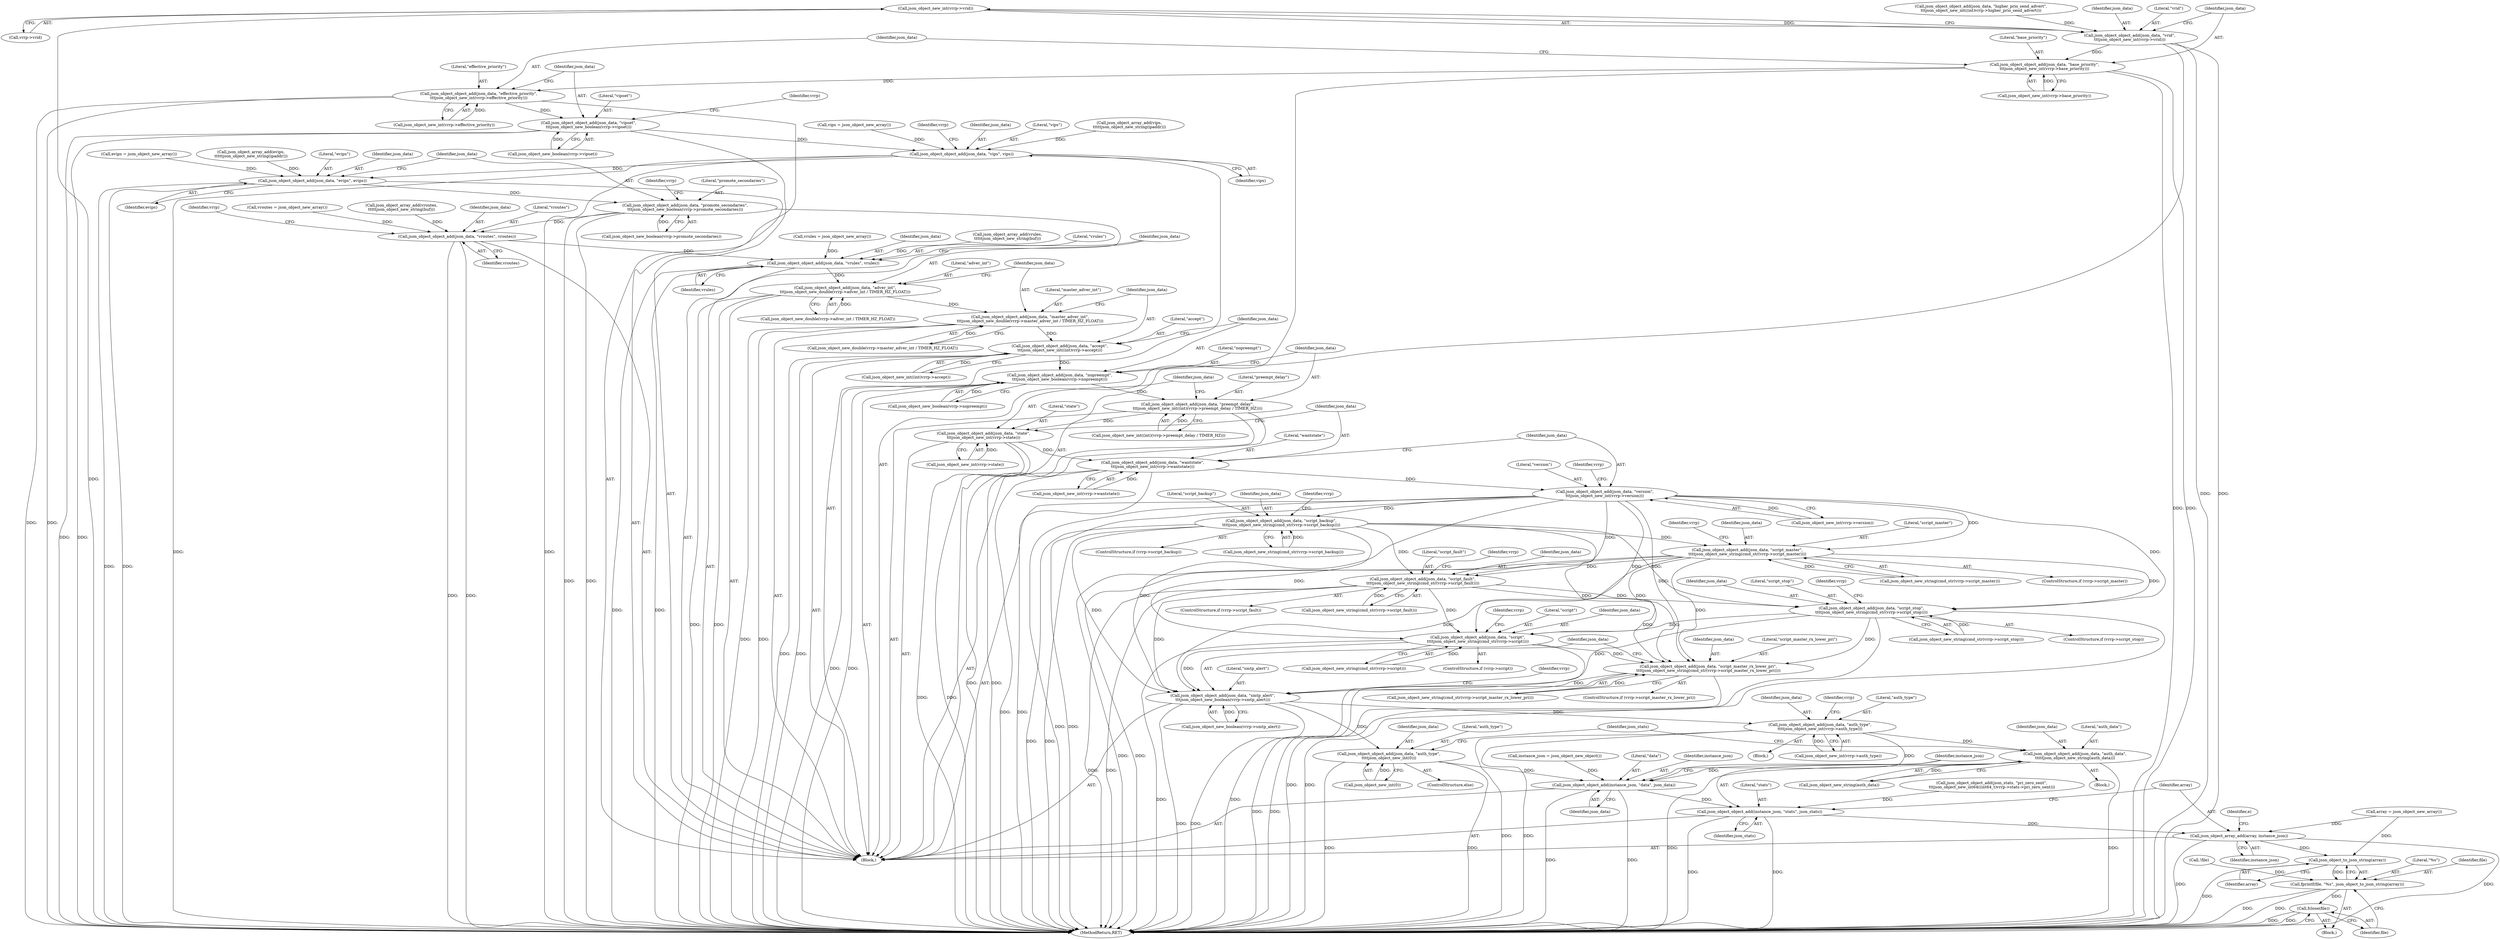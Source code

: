 digraph "0_keepalived_04f2d32871bb3b11d7dc024039952f2fe2750306_3@pointer" {
"1000399" [label="(Call,json_object_new_int(vrrp->vrid))"];
"1000396" [label="(Call,json_object_object_add(json_data, \"vrid\",\n\t\t\tjson_object_new_int(vrrp->vrid)))"];
"1000403" [label="(Call,json_object_object_add(json_data, \"base_priority\",\n\t\t\tjson_object_new_int(vrrp->base_priority)))"];
"1000410" [label="(Call,json_object_object_add(json_data, \"effective_priority\",\n\t\t\tjson_object_new_int(vrrp->effective_priority)))"];
"1000417" [label="(Call,json_object_object_add(json_data, \"vipset\",\n\t\t\tjson_object_new_boolean(vrrp->vipset)))"];
"1000468" [label="(Call,json_object_object_add(json_data, \"vips\", vips))"];
"1000516" [label="(Call,json_object_object_add(json_data, \"evips\", evips))"];
"1000520" [label="(Call,json_object_object_add(json_data, \"promote_secondaries\",\n\t\t\tjson_object_new_boolean(vrrp->promote_secondaries)))"];
"1000563" [label="(Call,json_object_object_add(json_data, \"vroutes\", vroutes))"];
"1000603" [label="(Call,json_object_object_add(json_data, \"vrules\", vrules))"];
"1000607" [label="(Call,json_object_object_add(json_data, \"adver_int\",\n\t\t\tjson_object_new_double(vrrp->adver_int / TIMER_HZ_FLOAT)))"];
"1000616" [label="(Call,json_object_object_add(json_data, \"master_adver_int\",\n\t\t\tjson_object_new_double(vrrp->master_adver_int / TIMER_HZ_FLOAT)))"];
"1000625" [label="(Call,json_object_object_add(json_data, \"accept\",\n\t\t\tjson_object_new_int((int)vrrp->accept)))"];
"1000634" [label="(Call,json_object_object_add(json_data, \"nopreempt\",\n\t\t\tjson_object_new_boolean(vrrp->nopreempt)))"];
"1000641" [label="(Call,json_object_object_add(json_data, \"preempt_delay\",\n\t\t\tjson_object_new_int((int)(vrrp->preempt_delay / TIMER_HZ))))"];
"1000652" [label="(Call,json_object_object_add(json_data, \"state\",\n\t\t\tjson_object_new_int(vrrp->state)))"];
"1000659" [label="(Call,json_object_object_add(json_data, \"wantstate\",\n\t\t\tjson_object_new_int(vrrp->wantstate)))"];
"1000666" [label="(Call,json_object_object_add(json_data, \"version\",\n\t\t\tjson_object_new_int(vrrp->version)))"];
"1000677" [label="(Call,json_object_object_add(json_data, \"script_backup\",\n\t\t\t\tjson_object_new_string(cmd_str(vrrp->script_backup))))"];
"1000689" [label="(Call,json_object_object_add(json_data, \"script_master\",\n\t\t\t\tjson_object_new_string(cmd_str(vrrp->script_master))))"];
"1000701" [label="(Call,json_object_object_add(json_data, \"script_fault\",\n\t\t\t\tjson_object_new_string(cmd_str(vrrp->script_fault))))"];
"1000713" [label="(Call,json_object_object_add(json_data, \"script_stop\",\n\t\t\t\tjson_object_new_string(cmd_str(vrrp->script_stop))))"];
"1000725" [label="(Call,json_object_object_add(json_data, \"script\",\n\t\t\t\tjson_object_new_string(cmd_str(vrrp->script))))"];
"1000737" [label="(Call,json_object_object_add(json_data, \"script_master_rx_lower_pri\",\n\t\t\t\tjson_object_new_string(cmd_str(vrrp->script_master_rx_lower_pri))))"];
"1000745" [label="(Call,json_object_object_add(json_data, \"smtp_alert\",\n\t\t\tjson_object_new_boolean(vrrp->smtp_alert)))"];
"1000757" [label="(Call,json_object_object_add(json_data, \"auth_type\",\n\t\t\t\tjson_object_new_int(vrrp->auth_type)))"];
"1000789" [label="(Call,json_object_object_add(json_data, \"auth_data\",\n\t\t\t\t\tjson_object_new_string(auth_data)))"];
"1000942" [label="(Call,json_object_object_add(instance_json, \"data\", json_data))"];
"1000946" [label="(Call,json_object_object_add(instance_json, \"stats\", json_stats))"];
"1000950" [label="(Call,json_object_array_add(array, instance_json))"];
"1000956" [label="(Call,json_object_to_json_string(array))"];
"1000953" [label="(Call,fprintf(file, \"%s\", json_object_to_json_string(array)))"];
"1000958" [label="(Call,fclose(file))"];
"1000795" [label="(Call,json_object_object_add(json_data, \"auth_type\",\n\t\t\t\tjson_object_new_int(0)))"];
"1000960" [label="(MethodReturn,RET)"];
"1000678" [label="(Identifier,json_data)"];
"1000770" [label="(Block,)"];
"1000118" [label="(Call,!file)"];
"1000687" [label="(Identifier,vrrp)"];
"1000714" [label="(Identifier,json_data)"];
"1000955" [label="(Literal,\"%s\")"];
"1000128" [label="(Call,array = json_object_new_array())"];
"1000703" [label="(Literal,\"script_fault\")"];
"1000599" [label="(Call,json_object_array_add(vrules,\n\t\t\t\t\tjson_object_new_string(buf)))"];
"1000949" [label="(Identifier,json_stats)"];
"1000692" [label="(Call,json_object_new_string(cmd_str(vrrp->script_master)))"];
"1000796" [label="(Identifier,json_data)"];
"1000952" [label="(Identifier,instance_json)"];
"1000689" [label="(Call,json_object_object_add(json_data, \"script_master\",\n\t\t\t\tjson_object_new_string(cmd_str(vrrp->script_master))))"];
"1000653" [label="(Identifier,json_data)"];
"1000757" [label="(Call,json_object_object_add(json_data, \"auth_type\",\n\t\t\t\tjson_object_new_int(vrrp->auth_type)))"];
"1000571" [label="(Identifier,vrrp)"];
"1000931" [label="(Call,json_object_object_add(json_stats, \"pri_zero_sent\",\n\t\t\tjson_object_new_int64((int64_t)vrrp->stats->pri_zero_sent)))"];
"1000469" [label="(Identifier,json_data)"];
"1000738" [label="(Identifier,json_data)"];
"1000178" [label="(Call,vroutes = json_object_new_array())"];
"1000644" [label="(Call,json_object_new_int((int)(vrrp->preempt_delay / TIMER_HZ)))"];
"1000652" [label="(Call,json_object_object_add(json_data, \"state\",\n\t\t\tjson_object_new_int(vrrp->state)))"];
"1000792" [label="(Call,json_object_new_string(auth_data))"];
"1000468" [label="(Call,json_object_object_add(json_data, \"vips\", vips))"];
"1000404" [label="(Identifier,json_data)"];
"1000399" [label="(Call,json_object_new_int(vrrp->vrid))"];
"1000946" [label="(Call,json_object_object_add(instance_json, \"stats\", json_stats))"];
"1000711" [label="(Identifier,vrrp)"];
"1000715" [label="(Literal,\"script_stop\")"];
"1000410" [label="(Call,json_object_object_add(json_data, \"effective_priority\",\n\t\t\tjson_object_new_int(vrrp->effective_priority)))"];
"1000797" [label="(Literal,\"auth_type\")"];
"1000625" [label="(Call,json_object_object_add(json_data, \"accept\",\n\t\t\tjson_object_new_int((int)vrrp->accept)))"];
"1000740" [label="(Call,json_object_new_string(cmd_str(vrrp->script_master_rx_lower_pri)))"];
"1000412" [label="(Literal,\"effective_priority\")"];
"1000735" [label="(Identifier,vrrp)"];
"1000739" [label="(Literal,\"script_master_rx_lower_pri\")"];
"1000669" [label="(Call,json_object_new_int(vrrp->version))"];
"1000959" [label="(Identifier,file)"];
"1000801" [label="(Identifier,json_stats)"];
"1000559" [label="(Call,json_object_array_add(vroutes,\n\t\t\t\t\tjson_object_new_string(buf)))"];
"1000662" [label="(Call,json_object_new_int(vrrp->wantstate))"];
"1000169" [label="(Call,evips = json_object_new_array())"];
"1000641" [label="(Call,json_object_object_add(json_data, \"preempt_delay\",\n\t\t\tjson_object_new_int((int)(vrrp->preempt_delay / TIMER_HZ))))"];
"1000470" [label="(Literal,\"vips\")"];
"1000606" [label="(Identifier,vrules)"];
"1000943" [label="(Identifier,instance_json)"];
"1000643" [label="(Literal,\"preempt_delay\")"];
"1000950" [label="(Call,json_object_array_add(array, instance_json))"];
"1000723" [label="(Identifier,vrrp)"];
"1000685" [label="(ControlStructure,if (vrrp->script_master))"];
"1000523" [label="(Call,json_object_new_boolean(vrrp->promote_secondaries))"];
"1000728" [label="(Call,json_object_new_string(cmd_str(vrrp->script)))"];
"1000405" [label="(Literal,\"base_priority\")"];
"1000957" [label="(Identifier,array)"];
"1000702" [label="(Identifier,json_data)"];
"1000759" [label="(Literal,\"auth_type\")"];
"1000419" [label="(Literal,\"vipset\")"];
"1000655" [label="(Call,json_object_new_int(vrrp->state))"];
"1000725" [label="(Call,json_object_object_add(json_data, \"script\",\n\t\t\t\tjson_object_new_string(cmd_str(vrrp->script))))"];
"1000609" [label="(Literal,\"adver_int\")"];
"1000628" [label="(Call,json_object_new_int((int)vrrp->accept))"];
"1000102" [label="(Block,)"];
"1000605" [label="(Literal,\"vrules\")"];
"1000727" [label="(Literal,\"script\")"];
"1000660" [label="(Identifier,json_data)"];
"1000758" [label="(Identifier,json_data)"];
"1000610" [label="(Call,json_object_new_double(vrrp->adver_int / TIMER_HZ_FLOAT))"];
"1000417" [label="(Call,json_object_object_add(json_data, \"vipset\",\n\t\t\tjson_object_new_boolean(vrrp->vipset)))"];
"1000607" [label="(Call,json_object_object_add(json_data, \"adver_int\",\n\t\t\tjson_object_new_double(vrrp->adver_int / TIMER_HZ_FLOAT)))"];
"1000396" [label="(Call,json_object_object_add(json_data, \"vrid\",\n\t\t\tjson_object_new_int(vrrp->vrid)))"];
"1000954" [label="(Identifier,file)"];
"1000745" [label="(Call,json_object_object_add(json_data, \"smtp_alert\",\n\t\t\tjson_object_new_boolean(vrrp->smtp_alert)))"];
"1000790" [label="(Identifier,json_data)"];
"1000418" [label="(Identifier,json_data)"];
"1000721" [label="(ControlStructure,if (vrrp->script))"];
"1000942" [label="(Call,json_object_object_add(instance_json, \"data\", json_data))"];
"1000627" [label="(Literal,\"accept\")"];
"1000140" [label="(Identifier,e)"];
"1000677" [label="(Call,json_object_object_add(json_data, \"script_backup\",\n\t\t\t\tjson_object_new_string(cmd_str(vrrp->script_backup))))"];
"1000403" [label="(Call,json_object_object_add(json_data, \"base_priority\",\n\t\t\tjson_object_new_int(vrrp->base_priority)))"];
"1000679" [label="(Literal,\"script_backup\")"];
"1000767" [label="(Identifier,vrrp)"];
"1000387" [label="(Call,json_object_object_add(json_data, \"higher_prio_send_advert\",\n\t\t\tjson_object_new_int((int)vrrp->higher_prio_send_advert)))"];
"1000464" [label="(Call,json_object_array_add(vips,\n\t\t\t\t\tjson_object_new_string(ipaddr)))"];
"1000673" [label="(ControlStructure,if (vrrp->script_backup))"];
"1000603" [label="(Call,json_object_object_add(json_data, \"vrules\", vrules))"];
"1000699" [label="(Identifier,vrrp)"];
"1000616" [label="(Call,json_object_object_add(json_data, \"master_adver_int\",\n\t\t\tjson_object_new_double(vrrp->master_adver_int / TIMER_HZ_FLOAT)))"];
"1000794" [label="(ControlStructure,else)"];
"1000566" [label="(Identifier,vroutes)"];
"1000747" [label="(Literal,\"smtp_alert\")"];
"1000397" [label="(Identifier,json_data)"];
"1000619" [label="(Call,json_object_new_double(vrrp->master_adver_int / TIMER_HZ_FLOAT))"];
"1000428" [label="(Identifier,vrrp)"];
"1000519" [label="(Identifier,evips)"];
"1000795" [label="(Call,json_object_object_add(json_data, \"auth_type\",\n\t\t\t\tjson_object_new_int(0)))"];
"1000411" [label="(Identifier,json_data)"];
"1000947" [label="(Identifier,instance_json)"];
"1000667" [label="(Identifier,json_data)"];
"1000789" [label="(Call,json_object_object_add(json_data, \"auth_data\",\n\t\t\t\t\tjson_object_new_string(auth_data)))"];
"1000516" [label="(Call,json_object_object_add(json_data, \"evips\", evips))"];
"1000642" [label="(Identifier,json_data)"];
"1000726" [label="(Identifier,json_data)"];
"1000522" [label="(Literal,\"promote_secondaries\")"];
"1000157" [label="(Call,instance_json = json_object_new_object())"];
"1000754" [label="(Identifier,vrrp)"];
"1000690" [label="(Identifier,json_data)"];
"1000737" [label="(Call,json_object_object_add(json_data, \"script_master_rx_lower_pri\",\n\t\t\t\tjson_object_new_string(cmd_str(vrrp->script_master_rx_lower_pri))))"];
"1000756" [label="(Block,)"];
"1000618" [label="(Literal,\"master_adver_int\")"];
"1000791" [label="(Literal,\"auth_data\")"];
"1000668" [label="(Literal,\"version\")"];
"1000413" [label="(Call,json_object_new_int(vrrp->effective_priority))"];
"1000512" [label="(Call,json_object_array_add(evips,\n\t\t\t\t\tjson_object_new_string(ipaddr)))"];
"1000958" [label="(Call,fclose(file))"];
"1000471" [label="(Identifier,vips)"];
"1000406" [label="(Call,json_object_new_int(vrrp->base_priority))"];
"1000945" [label="(Identifier,json_data)"];
"1000181" [label="(Call,vrules = json_object_new_array())"];
"1000659" [label="(Call,json_object_object_add(json_data, \"wantstate\",\n\t\t\tjson_object_new_int(vrrp->wantstate)))"];
"1000697" [label="(ControlStructure,if (vrrp->script_fault))"];
"1000564" [label="(Identifier,json_data)"];
"1000951" [label="(Identifier,array)"];
"1000733" [label="(ControlStructure,if (vrrp->script_master_rx_lower_pri))"];
"1000746" [label="(Identifier,json_data)"];
"1000166" [label="(Call,vips = json_object_new_array())"];
"1000626" [label="(Identifier,json_data)"];
"1000953" [label="(Call,fprintf(file, \"%s\", json_object_to_json_string(array)))"];
"1000760" [label="(Call,json_object_new_int(vrrp->auth_type))"];
"1000691" [label="(Literal,\"script_master\")"];
"1000716" [label="(Call,json_object_new_string(cmd_str(vrrp->script_stop)))"];
"1000675" [label="(Identifier,vrrp)"];
"1000521" [label="(Identifier,json_data)"];
"1000420" [label="(Call,json_object_new_boolean(vrrp->vipset))"];
"1000637" [label="(Call,json_object_new_boolean(vrrp->nopreempt))"];
"1000634" [label="(Call,json_object_object_add(json_data, \"nopreempt\",\n\t\t\tjson_object_new_boolean(vrrp->nopreempt)))"];
"1000518" [label="(Literal,\"evips\")"];
"1000141" [label="(Block,)"];
"1000617" [label="(Identifier,json_data)"];
"1000517" [label="(Identifier,json_data)"];
"1000666" [label="(Call,json_object_object_add(json_data, \"version\",\n\t\t\tjson_object_new_int(vrrp->version)))"];
"1000654" [label="(Literal,\"state\")"];
"1000520" [label="(Call,json_object_object_add(json_data, \"promote_secondaries\",\n\t\t\tjson_object_new_boolean(vrrp->promote_secondaries)))"];
"1000636" [label="(Literal,\"nopreempt\")"];
"1000680" [label="(Call,json_object_new_string(cmd_str(vrrp->script_backup)))"];
"1000476" [label="(Identifier,vrrp)"];
"1000531" [label="(Identifier,vrrp)"];
"1000604" [label="(Identifier,json_data)"];
"1000944" [label="(Literal,\"data\")"];
"1000635" [label="(Identifier,json_data)"];
"1000565" [label="(Literal,\"vroutes\")"];
"1000563" [label="(Call,json_object_object_add(json_data, \"vroutes\", vroutes))"];
"1000661" [label="(Literal,\"wantstate\")"];
"1000948" [label="(Literal,\"stats\")"];
"1000701" [label="(Call,json_object_object_add(json_data, \"script_fault\",\n\t\t\t\tjson_object_new_string(cmd_str(vrrp->script_fault))))"];
"1000704" [label="(Call,json_object_new_string(cmd_str(vrrp->script_fault)))"];
"1000709" [label="(ControlStructure,if (vrrp->script_stop))"];
"1000798" [label="(Call,json_object_new_int(0))"];
"1000956" [label="(Call,json_object_to_json_string(array))"];
"1000748" [label="(Call,json_object_new_boolean(vrrp->smtp_alert))"];
"1000713" [label="(Call,json_object_object_add(json_data, \"script_stop\",\n\t\t\t\tjson_object_new_string(cmd_str(vrrp->script_stop))))"];
"1000608" [label="(Identifier,json_data)"];
"1000398" [label="(Literal,\"vrid\")"];
"1000400" [label="(Call,vrrp->vrid)"];
"1000399" -> "1000396"  [label="AST: "];
"1000399" -> "1000400"  [label="CFG: "];
"1000400" -> "1000399"  [label="AST: "];
"1000396" -> "1000399"  [label="CFG: "];
"1000399" -> "1000960"  [label="DDG: "];
"1000399" -> "1000396"  [label="DDG: "];
"1000396" -> "1000141"  [label="AST: "];
"1000397" -> "1000396"  [label="AST: "];
"1000398" -> "1000396"  [label="AST: "];
"1000404" -> "1000396"  [label="CFG: "];
"1000396" -> "1000960"  [label="DDG: "];
"1000396" -> "1000960"  [label="DDG: "];
"1000387" -> "1000396"  [label="DDG: "];
"1000396" -> "1000403"  [label="DDG: "];
"1000403" -> "1000141"  [label="AST: "];
"1000403" -> "1000406"  [label="CFG: "];
"1000404" -> "1000403"  [label="AST: "];
"1000405" -> "1000403"  [label="AST: "];
"1000406" -> "1000403"  [label="AST: "];
"1000411" -> "1000403"  [label="CFG: "];
"1000403" -> "1000960"  [label="DDG: "];
"1000403" -> "1000960"  [label="DDG: "];
"1000406" -> "1000403"  [label="DDG: "];
"1000403" -> "1000410"  [label="DDG: "];
"1000410" -> "1000141"  [label="AST: "];
"1000410" -> "1000413"  [label="CFG: "];
"1000411" -> "1000410"  [label="AST: "];
"1000412" -> "1000410"  [label="AST: "];
"1000413" -> "1000410"  [label="AST: "];
"1000418" -> "1000410"  [label="CFG: "];
"1000410" -> "1000960"  [label="DDG: "];
"1000410" -> "1000960"  [label="DDG: "];
"1000413" -> "1000410"  [label="DDG: "];
"1000410" -> "1000417"  [label="DDG: "];
"1000417" -> "1000141"  [label="AST: "];
"1000417" -> "1000420"  [label="CFG: "];
"1000418" -> "1000417"  [label="AST: "];
"1000419" -> "1000417"  [label="AST: "];
"1000420" -> "1000417"  [label="AST: "];
"1000428" -> "1000417"  [label="CFG: "];
"1000417" -> "1000960"  [label="DDG: "];
"1000417" -> "1000960"  [label="DDG: "];
"1000420" -> "1000417"  [label="DDG: "];
"1000417" -> "1000468"  [label="DDG: "];
"1000468" -> "1000141"  [label="AST: "];
"1000468" -> "1000471"  [label="CFG: "];
"1000469" -> "1000468"  [label="AST: "];
"1000470" -> "1000468"  [label="AST: "];
"1000471" -> "1000468"  [label="AST: "];
"1000476" -> "1000468"  [label="CFG: "];
"1000468" -> "1000960"  [label="DDG: "];
"1000468" -> "1000960"  [label="DDG: "];
"1000464" -> "1000468"  [label="DDG: "];
"1000166" -> "1000468"  [label="DDG: "];
"1000468" -> "1000516"  [label="DDG: "];
"1000516" -> "1000141"  [label="AST: "];
"1000516" -> "1000519"  [label="CFG: "];
"1000517" -> "1000516"  [label="AST: "];
"1000518" -> "1000516"  [label="AST: "];
"1000519" -> "1000516"  [label="AST: "];
"1000521" -> "1000516"  [label="CFG: "];
"1000516" -> "1000960"  [label="DDG: "];
"1000516" -> "1000960"  [label="DDG: "];
"1000512" -> "1000516"  [label="DDG: "];
"1000169" -> "1000516"  [label="DDG: "];
"1000516" -> "1000520"  [label="DDG: "];
"1000520" -> "1000141"  [label="AST: "];
"1000520" -> "1000523"  [label="CFG: "];
"1000521" -> "1000520"  [label="AST: "];
"1000522" -> "1000520"  [label="AST: "];
"1000523" -> "1000520"  [label="AST: "];
"1000531" -> "1000520"  [label="CFG: "];
"1000520" -> "1000960"  [label="DDG: "];
"1000520" -> "1000960"  [label="DDG: "];
"1000523" -> "1000520"  [label="DDG: "];
"1000520" -> "1000563"  [label="DDG: "];
"1000563" -> "1000141"  [label="AST: "];
"1000563" -> "1000566"  [label="CFG: "];
"1000564" -> "1000563"  [label="AST: "];
"1000565" -> "1000563"  [label="AST: "];
"1000566" -> "1000563"  [label="AST: "];
"1000571" -> "1000563"  [label="CFG: "];
"1000563" -> "1000960"  [label="DDG: "];
"1000563" -> "1000960"  [label="DDG: "];
"1000559" -> "1000563"  [label="DDG: "];
"1000178" -> "1000563"  [label="DDG: "];
"1000563" -> "1000603"  [label="DDG: "];
"1000603" -> "1000141"  [label="AST: "];
"1000603" -> "1000606"  [label="CFG: "];
"1000604" -> "1000603"  [label="AST: "];
"1000605" -> "1000603"  [label="AST: "];
"1000606" -> "1000603"  [label="AST: "];
"1000608" -> "1000603"  [label="CFG: "];
"1000603" -> "1000960"  [label="DDG: "];
"1000603" -> "1000960"  [label="DDG: "];
"1000181" -> "1000603"  [label="DDG: "];
"1000599" -> "1000603"  [label="DDG: "];
"1000603" -> "1000607"  [label="DDG: "];
"1000607" -> "1000141"  [label="AST: "];
"1000607" -> "1000610"  [label="CFG: "];
"1000608" -> "1000607"  [label="AST: "];
"1000609" -> "1000607"  [label="AST: "];
"1000610" -> "1000607"  [label="AST: "];
"1000617" -> "1000607"  [label="CFG: "];
"1000607" -> "1000960"  [label="DDG: "];
"1000607" -> "1000960"  [label="DDG: "];
"1000610" -> "1000607"  [label="DDG: "];
"1000607" -> "1000616"  [label="DDG: "];
"1000616" -> "1000141"  [label="AST: "];
"1000616" -> "1000619"  [label="CFG: "];
"1000617" -> "1000616"  [label="AST: "];
"1000618" -> "1000616"  [label="AST: "];
"1000619" -> "1000616"  [label="AST: "];
"1000626" -> "1000616"  [label="CFG: "];
"1000616" -> "1000960"  [label="DDG: "];
"1000616" -> "1000960"  [label="DDG: "];
"1000619" -> "1000616"  [label="DDG: "];
"1000616" -> "1000625"  [label="DDG: "];
"1000625" -> "1000141"  [label="AST: "];
"1000625" -> "1000628"  [label="CFG: "];
"1000626" -> "1000625"  [label="AST: "];
"1000627" -> "1000625"  [label="AST: "];
"1000628" -> "1000625"  [label="AST: "];
"1000635" -> "1000625"  [label="CFG: "];
"1000625" -> "1000960"  [label="DDG: "];
"1000625" -> "1000960"  [label="DDG: "];
"1000628" -> "1000625"  [label="DDG: "];
"1000625" -> "1000634"  [label="DDG: "];
"1000634" -> "1000141"  [label="AST: "];
"1000634" -> "1000637"  [label="CFG: "];
"1000635" -> "1000634"  [label="AST: "];
"1000636" -> "1000634"  [label="AST: "];
"1000637" -> "1000634"  [label="AST: "];
"1000642" -> "1000634"  [label="CFG: "];
"1000634" -> "1000960"  [label="DDG: "];
"1000634" -> "1000960"  [label="DDG: "];
"1000637" -> "1000634"  [label="DDG: "];
"1000634" -> "1000641"  [label="DDG: "];
"1000641" -> "1000141"  [label="AST: "];
"1000641" -> "1000644"  [label="CFG: "];
"1000642" -> "1000641"  [label="AST: "];
"1000643" -> "1000641"  [label="AST: "];
"1000644" -> "1000641"  [label="AST: "];
"1000653" -> "1000641"  [label="CFG: "];
"1000641" -> "1000960"  [label="DDG: "];
"1000641" -> "1000960"  [label="DDG: "];
"1000644" -> "1000641"  [label="DDG: "];
"1000641" -> "1000652"  [label="DDG: "];
"1000652" -> "1000141"  [label="AST: "];
"1000652" -> "1000655"  [label="CFG: "];
"1000653" -> "1000652"  [label="AST: "];
"1000654" -> "1000652"  [label="AST: "];
"1000655" -> "1000652"  [label="AST: "];
"1000660" -> "1000652"  [label="CFG: "];
"1000652" -> "1000960"  [label="DDG: "];
"1000652" -> "1000960"  [label="DDG: "];
"1000655" -> "1000652"  [label="DDG: "];
"1000652" -> "1000659"  [label="DDG: "];
"1000659" -> "1000141"  [label="AST: "];
"1000659" -> "1000662"  [label="CFG: "];
"1000660" -> "1000659"  [label="AST: "];
"1000661" -> "1000659"  [label="AST: "];
"1000662" -> "1000659"  [label="AST: "];
"1000667" -> "1000659"  [label="CFG: "];
"1000659" -> "1000960"  [label="DDG: "];
"1000659" -> "1000960"  [label="DDG: "];
"1000662" -> "1000659"  [label="DDG: "];
"1000659" -> "1000666"  [label="DDG: "];
"1000666" -> "1000141"  [label="AST: "];
"1000666" -> "1000669"  [label="CFG: "];
"1000667" -> "1000666"  [label="AST: "];
"1000668" -> "1000666"  [label="AST: "];
"1000669" -> "1000666"  [label="AST: "];
"1000675" -> "1000666"  [label="CFG: "];
"1000666" -> "1000960"  [label="DDG: "];
"1000666" -> "1000960"  [label="DDG: "];
"1000669" -> "1000666"  [label="DDG: "];
"1000666" -> "1000677"  [label="DDG: "];
"1000666" -> "1000689"  [label="DDG: "];
"1000666" -> "1000701"  [label="DDG: "];
"1000666" -> "1000713"  [label="DDG: "];
"1000666" -> "1000725"  [label="DDG: "];
"1000666" -> "1000737"  [label="DDG: "];
"1000666" -> "1000745"  [label="DDG: "];
"1000677" -> "1000673"  [label="AST: "];
"1000677" -> "1000680"  [label="CFG: "];
"1000678" -> "1000677"  [label="AST: "];
"1000679" -> "1000677"  [label="AST: "];
"1000680" -> "1000677"  [label="AST: "];
"1000687" -> "1000677"  [label="CFG: "];
"1000677" -> "1000960"  [label="DDG: "];
"1000677" -> "1000960"  [label="DDG: "];
"1000680" -> "1000677"  [label="DDG: "];
"1000677" -> "1000689"  [label="DDG: "];
"1000677" -> "1000701"  [label="DDG: "];
"1000677" -> "1000713"  [label="DDG: "];
"1000677" -> "1000725"  [label="DDG: "];
"1000677" -> "1000737"  [label="DDG: "];
"1000677" -> "1000745"  [label="DDG: "];
"1000689" -> "1000685"  [label="AST: "];
"1000689" -> "1000692"  [label="CFG: "];
"1000690" -> "1000689"  [label="AST: "];
"1000691" -> "1000689"  [label="AST: "];
"1000692" -> "1000689"  [label="AST: "];
"1000699" -> "1000689"  [label="CFG: "];
"1000689" -> "1000960"  [label="DDG: "];
"1000689" -> "1000960"  [label="DDG: "];
"1000692" -> "1000689"  [label="DDG: "];
"1000689" -> "1000701"  [label="DDG: "];
"1000689" -> "1000713"  [label="DDG: "];
"1000689" -> "1000725"  [label="DDG: "];
"1000689" -> "1000737"  [label="DDG: "];
"1000689" -> "1000745"  [label="DDG: "];
"1000701" -> "1000697"  [label="AST: "];
"1000701" -> "1000704"  [label="CFG: "];
"1000702" -> "1000701"  [label="AST: "];
"1000703" -> "1000701"  [label="AST: "];
"1000704" -> "1000701"  [label="AST: "];
"1000711" -> "1000701"  [label="CFG: "];
"1000701" -> "1000960"  [label="DDG: "];
"1000701" -> "1000960"  [label="DDG: "];
"1000704" -> "1000701"  [label="DDG: "];
"1000701" -> "1000713"  [label="DDG: "];
"1000701" -> "1000725"  [label="DDG: "];
"1000701" -> "1000737"  [label="DDG: "];
"1000701" -> "1000745"  [label="DDG: "];
"1000713" -> "1000709"  [label="AST: "];
"1000713" -> "1000716"  [label="CFG: "];
"1000714" -> "1000713"  [label="AST: "];
"1000715" -> "1000713"  [label="AST: "];
"1000716" -> "1000713"  [label="AST: "];
"1000723" -> "1000713"  [label="CFG: "];
"1000713" -> "1000960"  [label="DDG: "];
"1000713" -> "1000960"  [label="DDG: "];
"1000716" -> "1000713"  [label="DDG: "];
"1000713" -> "1000725"  [label="DDG: "];
"1000713" -> "1000737"  [label="DDG: "];
"1000713" -> "1000745"  [label="DDG: "];
"1000725" -> "1000721"  [label="AST: "];
"1000725" -> "1000728"  [label="CFG: "];
"1000726" -> "1000725"  [label="AST: "];
"1000727" -> "1000725"  [label="AST: "];
"1000728" -> "1000725"  [label="AST: "];
"1000735" -> "1000725"  [label="CFG: "];
"1000725" -> "1000960"  [label="DDG: "];
"1000725" -> "1000960"  [label="DDG: "];
"1000728" -> "1000725"  [label="DDG: "];
"1000725" -> "1000737"  [label="DDG: "];
"1000725" -> "1000745"  [label="DDG: "];
"1000737" -> "1000733"  [label="AST: "];
"1000737" -> "1000740"  [label="CFG: "];
"1000738" -> "1000737"  [label="AST: "];
"1000739" -> "1000737"  [label="AST: "];
"1000740" -> "1000737"  [label="AST: "];
"1000746" -> "1000737"  [label="CFG: "];
"1000737" -> "1000960"  [label="DDG: "];
"1000737" -> "1000960"  [label="DDG: "];
"1000740" -> "1000737"  [label="DDG: "];
"1000737" -> "1000745"  [label="DDG: "];
"1000745" -> "1000141"  [label="AST: "];
"1000745" -> "1000748"  [label="CFG: "];
"1000746" -> "1000745"  [label="AST: "];
"1000747" -> "1000745"  [label="AST: "];
"1000748" -> "1000745"  [label="AST: "];
"1000754" -> "1000745"  [label="CFG: "];
"1000745" -> "1000960"  [label="DDG: "];
"1000745" -> "1000960"  [label="DDG: "];
"1000748" -> "1000745"  [label="DDG: "];
"1000745" -> "1000757"  [label="DDG: "];
"1000745" -> "1000795"  [label="DDG: "];
"1000757" -> "1000756"  [label="AST: "];
"1000757" -> "1000760"  [label="CFG: "];
"1000758" -> "1000757"  [label="AST: "];
"1000759" -> "1000757"  [label="AST: "];
"1000760" -> "1000757"  [label="AST: "];
"1000767" -> "1000757"  [label="CFG: "];
"1000757" -> "1000960"  [label="DDG: "];
"1000757" -> "1000960"  [label="DDG: "];
"1000760" -> "1000757"  [label="DDG: "];
"1000757" -> "1000789"  [label="DDG: "];
"1000757" -> "1000942"  [label="DDG: "];
"1000789" -> "1000770"  [label="AST: "];
"1000789" -> "1000792"  [label="CFG: "];
"1000790" -> "1000789"  [label="AST: "];
"1000791" -> "1000789"  [label="AST: "];
"1000792" -> "1000789"  [label="AST: "];
"1000801" -> "1000789"  [label="CFG: "];
"1000789" -> "1000960"  [label="DDG: "];
"1000789" -> "1000960"  [label="DDG: "];
"1000792" -> "1000789"  [label="DDG: "];
"1000789" -> "1000942"  [label="DDG: "];
"1000942" -> "1000141"  [label="AST: "];
"1000942" -> "1000945"  [label="CFG: "];
"1000943" -> "1000942"  [label="AST: "];
"1000944" -> "1000942"  [label="AST: "];
"1000945" -> "1000942"  [label="AST: "];
"1000947" -> "1000942"  [label="CFG: "];
"1000942" -> "1000960"  [label="DDG: "];
"1000942" -> "1000960"  [label="DDG: "];
"1000157" -> "1000942"  [label="DDG: "];
"1000795" -> "1000942"  [label="DDG: "];
"1000942" -> "1000946"  [label="DDG: "];
"1000946" -> "1000141"  [label="AST: "];
"1000946" -> "1000949"  [label="CFG: "];
"1000947" -> "1000946"  [label="AST: "];
"1000948" -> "1000946"  [label="AST: "];
"1000949" -> "1000946"  [label="AST: "];
"1000951" -> "1000946"  [label="CFG: "];
"1000946" -> "1000960"  [label="DDG: "];
"1000946" -> "1000960"  [label="DDG: "];
"1000931" -> "1000946"  [label="DDG: "];
"1000946" -> "1000950"  [label="DDG: "];
"1000950" -> "1000141"  [label="AST: "];
"1000950" -> "1000952"  [label="CFG: "];
"1000951" -> "1000950"  [label="AST: "];
"1000952" -> "1000950"  [label="AST: "];
"1000140" -> "1000950"  [label="CFG: "];
"1000950" -> "1000960"  [label="DDG: "];
"1000950" -> "1000960"  [label="DDG: "];
"1000128" -> "1000950"  [label="DDG: "];
"1000950" -> "1000956"  [label="DDG: "];
"1000956" -> "1000953"  [label="AST: "];
"1000956" -> "1000957"  [label="CFG: "];
"1000957" -> "1000956"  [label="AST: "];
"1000953" -> "1000956"  [label="CFG: "];
"1000956" -> "1000960"  [label="DDG: "];
"1000956" -> "1000953"  [label="DDG: "];
"1000128" -> "1000956"  [label="DDG: "];
"1000953" -> "1000102"  [label="AST: "];
"1000954" -> "1000953"  [label="AST: "];
"1000955" -> "1000953"  [label="AST: "];
"1000959" -> "1000953"  [label="CFG: "];
"1000953" -> "1000960"  [label="DDG: "];
"1000953" -> "1000960"  [label="DDG: "];
"1000118" -> "1000953"  [label="DDG: "];
"1000953" -> "1000958"  [label="DDG: "];
"1000958" -> "1000102"  [label="AST: "];
"1000958" -> "1000959"  [label="CFG: "];
"1000959" -> "1000958"  [label="AST: "];
"1000960" -> "1000958"  [label="CFG: "];
"1000958" -> "1000960"  [label="DDG: "];
"1000958" -> "1000960"  [label="DDG: "];
"1000795" -> "1000794"  [label="AST: "];
"1000795" -> "1000798"  [label="CFG: "];
"1000796" -> "1000795"  [label="AST: "];
"1000797" -> "1000795"  [label="AST: "];
"1000798" -> "1000795"  [label="AST: "];
"1000801" -> "1000795"  [label="CFG: "];
"1000795" -> "1000960"  [label="DDG: "];
"1000795" -> "1000960"  [label="DDG: "];
"1000798" -> "1000795"  [label="DDG: "];
}
